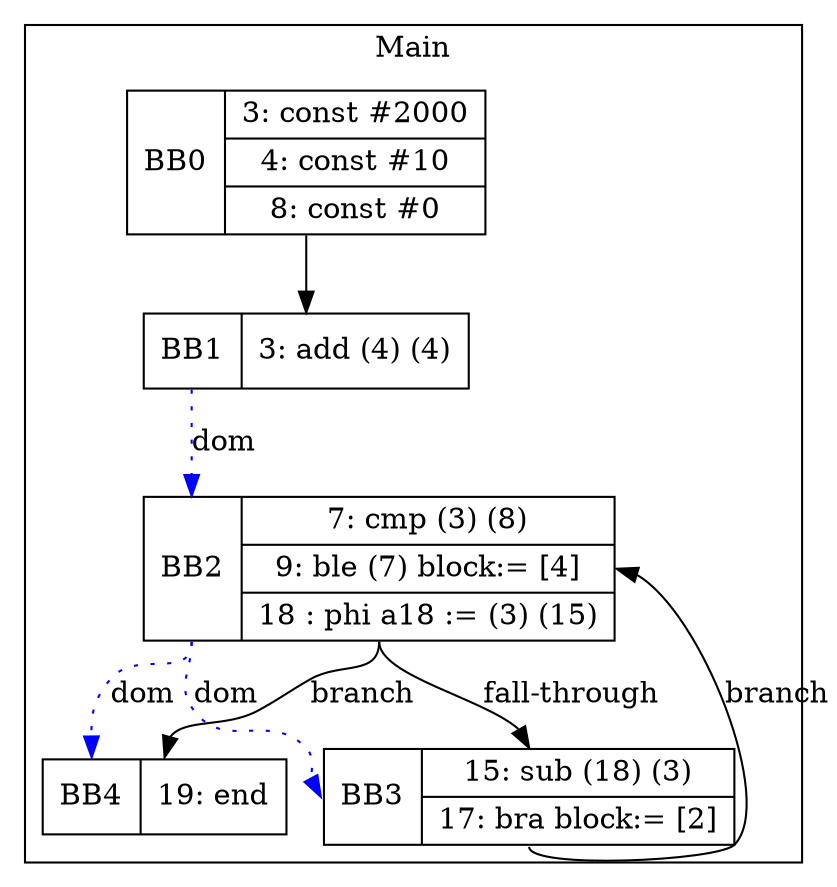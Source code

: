 digraph G {
node [shape=record];
subgraph cluster_main{
label = "Main";
BB0 [shape=record, label="<b>BB0|{3: const #2000|4: const #10|8: const #0}"];
BB1 [shape=record, label="<b>BB1|{3: add (4) (4)}"];
BB2 [shape=record, label="<b>BB2|{7: cmp (3) (8)|9: ble (7) block:= [4]|18 : phi a18 := (3) (15)}"];
BB3 [shape=record, label="<b>BB3|{15: sub (18) (3)|17: bra block:= [2]}"];
BB4 [shape=record, label="<b>BB4|{19: end}"];
}
BB0:s -> BB1:n ;
BB2:b -> BB3:b [color=blue, style=dotted, label="dom"];
BB2:b -> BB4:b [color=blue, style=dotted, label="dom"];
BB1:b -> BB2:b [color=blue, style=dotted, label="dom"];
BB2:s -> BB4:n [label="branch"];
BB3:s -> BB2:e [label="branch"];
BB2:s -> BB3:n [label="fall-through"];
}

